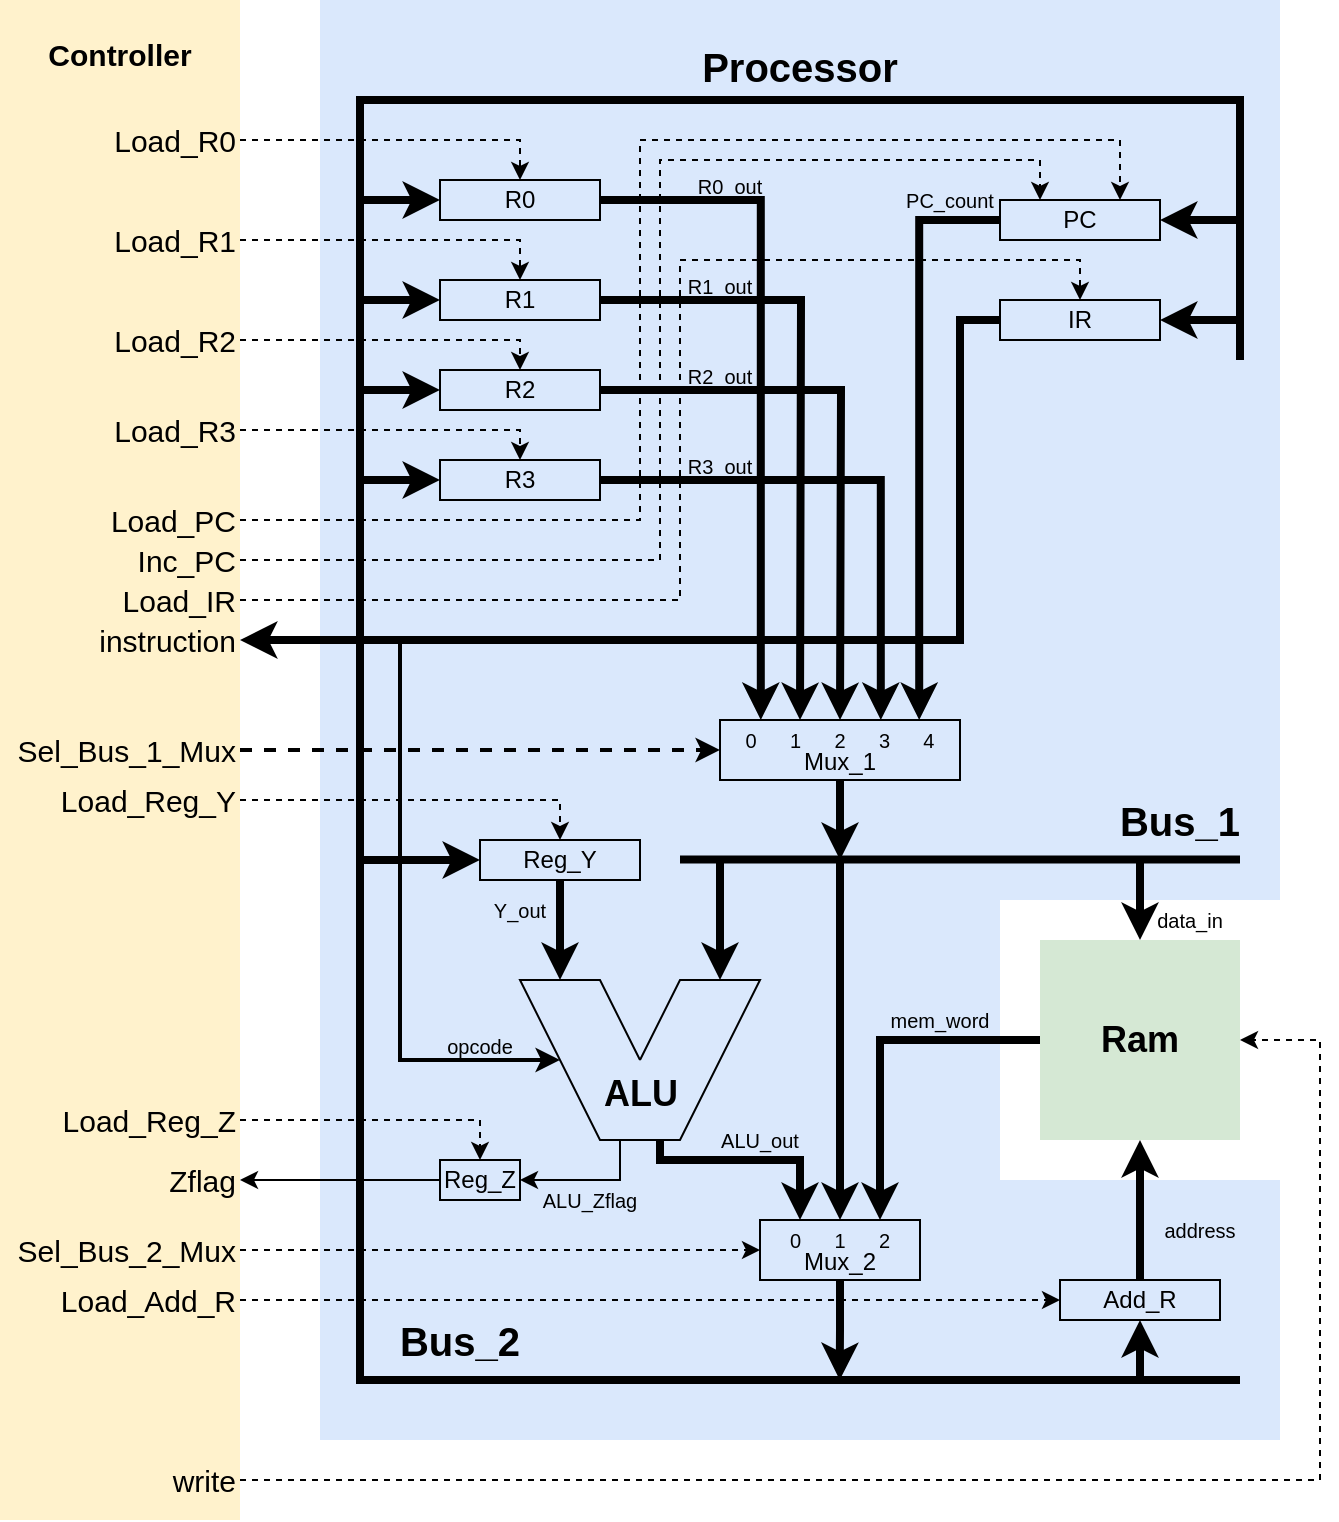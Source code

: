 <mxfile version="20.8.16" type="device"><diagram id="C5RBs43oDa-KdzZeNtuy" name="Page-1"><mxGraphModel dx="1235" dy="656" grid="1" gridSize="10" guides="1" tooltips="1" connect="1" arrows="1" fold="1" page="1" pageScale="1" pageWidth="1600" pageHeight="900" background="none" math="0" shadow="0"><root><mxCell id="WIyWlLk6GJQsqaUBKTNV-0"/><mxCell id="WIyWlLk6GJQsqaUBKTNV-1" parent="WIyWlLk6GJQsqaUBKTNV-0"/><mxCell id="A9l4l_Ei3lKj5lMJyXT7-0" value="&lt;h2&gt;&lt;font style=&quot;font-size: 20px;&quot;&gt;Processor&lt;/font&gt;&lt;/h2&gt;" style="rounded=0;whiteSpace=wrap;html=1;strokeColor=none;fillColor=#dae8fc;verticalAlign=top;align=center;container=0;" parent="WIyWlLk6GJQsqaUBKTNV-1" vertex="1"><mxGeometry x="200" y="80" width="480" height="720" as="geometry"/></mxCell><mxCell id="A9l4l_Ei3lKj5lMJyXT7-1" value="&lt;h2 style=&quot;font-size: 15px;&quot;&gt;&lt;font style=&quot;font-size: 15px;&quot;&gt;Controller&lt;/font&gt;&lt;/h2&gt;" style="rounded=0;whiteSpace=wrap;html=1;fillColor=#fff2cc;strokeColor=none;verticalAlign=top;container=0;fontSize=15;" parent="WIyWlLk6GJQsqaUBKTNV-1" vertex="1"><mxGeometry x="40" y="80" width="120" height="760" as="geometry"/></mxCell><mxCell id="A9l4l_Ei3lKj5lMJyXT7-3" value="Load_R0" style="text;html=1;align=right;verticalAlign=middle;whiteSpace=wrap;rounded=0;container=0;fontSize=15;" parent="WIyWlLk6GJQsqaUBKTNV-1" vertex="1"><mxGeometry x="90" y="140" width="70" height="20" as="geometry"/></mxCell><mxCell id="A9l4l_Ei3lKj5lMJyXT7-5" value="Load_R1" style="text;html=1;strokeColor=none;fillColor=none;align=right;verticalAlign=middle;whiteSpace=wrap;rounded=0;container=0;fontSize=15;" parent="WIyWlLk6GJQsqaUBKTNV-1" vertex="1"><mxGeometry x="90" y="190" width="70" height="20" as="geometry"/></mxCell><mxCell id="A9l4l_Ei3lKj5lMJyXT7-7" value="Load_R2" style="text;html=1;strokeColor=none;fillColor=none;align=right;verticalAlign=middle;whiteSpace=wrap;rounded=0;container=0;fontSize=15;" parent="WIyWlLk6GJQsqaUBKTNV-1" vertex="1"><mxGeometry x="90" y="240" width="70" height="20" as="geometry"/></mxCell><mxCell id="A9l4l_Ei3lKj5lMJyXT7-9" value="Load_R3" style="text;html=1;strokeColor=none;fillColor=none;align=right;verticalAlign=middle;whiteSpace=wrap;rounded=0;container=0;fontSize=15;" parent="WIyWlLk6GJQsqaUBKTNV-1" vertex="1"><mxGeometry x="90" y="285" width="70" height="20" as="geometry"/></mxCell><mxCell id="A9l4l_Ei3lKj5lMJyXT7-11" value="Load_PC" style="text;html=1;strokeColor=none;fillColor=none;align=right;verticalAlign=middle;whiteSpace=wrap;rounded=0;container=0;fontSize=15;" parent="WIyWlLk6GJQsqaUBKTNV-1" vertex="1"><mxGeometry x="90" y="330" width="70" height="20" as="geometry"/></mxCell><mxCell id="A9l4l_Ei3lKj5lMJyXT7-13" value="Inc_PC" style="text;html=1;strokeColor=none;fillColor=none;align=right;verticalAlign=middle;whiteSpace=wrap;rounded=0;container=0;fontSize=15;" parent="WIyWlLk6GJQsqaUBKTNV-1" vertex="1"><mxGeometry x="90" y="350" width="70" height="20" as="geometry"/></mxCell><mxCell id="A9l4l_Ei3lKj5lMJyXT7-15" value="Load_IR" style="text;html=1;strokeColor=none;fillColor=none;align=right;verticalAlign=middle;whiteSpace=wrap;rounded=0;container=0;fontSize=15;" parent="WIyWlLk6GJQsqaUBKTNV-1" vertex="1"><mxGeometry x="90" y="370" width="70" height="20" as="geometry"/></mxCell><mxCell id="A9l4l_Ei3lKj5lMJyXT7-16" value="instruction" style="text;html=1;strokeColor=none;fillColor=none;align=right;verticalAlign=middle;whiteSpace=wrap;rounded=0;container=0;fontSize=15;" parent="WIyWlLk6GJQsqaUBKTNV-1" vertex="1"><mxGeometry x="80" y="390" width="80" height="20" as="geometry"/></mxCell><mxCell id="A9l4l_Ei3lKj5lMJyXT7-18" value="Sel_Bus_1_Mux" style="text;html=1;align=right;verticalAlign=middle;whiteSpace=wrap;rounded=0;container=0;fontSize=15;" parent="WIyWlLk6GJQsqaUBKTNV-1" vertex="1"><mxGeometry x="40" y="445" width="120" height="20" as="geometry"/></mxCell><mxCell id="A9l4l_Ei3lKj5lMJyXT7-20" value="Load_Reg_Y" style="text;html=1;strokeColor=none;fillColor=none;align=right;verticalAlign=middle;whiteSpace=wrap;rounded=0;container=0;fontSize=15;" parent="WIyWlLk6GJQsqaUBKTNV-1" vertex="1"><mxGeometry x="60" y="470" width="100" height="20" as="geometry"/></mxCell><mxCell id="A9l4l_Ei3lKj5lMJyXT7-21" value="Zflag" style="text;html=1;strokeColor=none;fillColor=none;align=right;verticalAlign=middle;whiteSpace=wrap;rounded=0;container=0;fontSize=15;" parent="WIyWlLk6GJQsqaUBKTNV-1" vertex="1"><mxGeometry x="120" y="660" width="40" height="20" as="geometry"/></mxCell><mxCell id="A9l4l_Ei3lKj5lMJyXT7-23" value="Sel_Bus_2_Mux" style="text;html=1;align=right;verticalAlign=middle;whiteSpace=wrap;rounded=0;container=0;fontSize=15;" parent="WIyWlLk6GJQsqaUBKTNV-1" vertex="1"><mxGeometry x="40" y="695" width="120" height="20" as="geometry"/></mxCell><mxCell id="A9l4l_Ei3lKj5lMJyXT7-25" value="Load_Add_R" style="text;html=1;strokeColor=none;fillColor=none;align=right;verticalAlign=middle;whiteSpace=wrap;rounded=0;container=0;fontSize=15;" parent="WIyWlLk6GJQsqaUBKTNV-1" vertex="1"><mxGeometry x="60" y="720" width="100" height="20" as="geometry"/></mxCell><mxCell id="A9l4l_Ei3lKj5lMJyXT7-26" value="write" style="text;html=1;strokeColor=none;fillColor=none;align=right;verticalAlign=middle;whiteSpace=wrap;rounded=0;container=0;fontSize=15;" parent="WIyWlLk6GJQsqaUBKTNV-1" vertex="1"><mxGeometry x="120" y="810" width="40" height="20" as="geometry"/></mxCell><mxCell id="A9l4l_Ei3lKj5lMJyXT7-28" value="R1" style="rounded=0;whiteSpace=wrap;html=1;fillColor=none;container=0;" parent="WIyWlLk6GJQsqaUBKTNV-1" vertex="1"><mxGeometry x="260" y="220" width="80" height="20" as="geometry"/></mxCell><mxCell id="A9l4l_Ei3lKj5lMJyXT7-4" style="edgeStyle=orthogonalEdgeStyle;rounded=0;orthogonalLoop=1;jettySize=auto;html=1;entryX=0.5;entryY=0;entryDx=0;entryDy=0;strokeWidth=1;exitX=1;exitY=0.5;exitDx=0;exitDy=0;dashed=1;" parent="WIyWlLk6GJQsqaUBKTNV-1" source="A9l4l_Ei3lKj5lMJyXT7-5" target="A9l4l_Ei3lKj5lMJyXT7-28" edge="1"><mxGeometry relative="1" as="geometry"><Array as="points"><mxPoint x="160" y="200"/><mxPoint x="300" y="200"/></Array></mxGeometry></mxCell><mxCell id="A9l4l_Ei3lKj5lMJyXT7-30" value="R0" style="rounded=0;whiteSpace=wrap;html=1;fillColor=none;container=0;" parent="WIyWlLk6GJQsqaUBKTNV-1" vertex="1"><mxGeometry x="260" y="170" width="80" height="20" as="geometry"/></mxCell><mxCell id="A9l4l_Ei3lKj5lMJyXT7-2" style="edgeStyle=orthogonalEdgeStyle;rounded=0;orthogonalLoop=1;jettySize=auto;html=1;entryX=0.5;entryY=0;entryDx=0;entryDy=0;strokeWidth=1;exitX=1;exitY=0.5;exitDx=0;exitDy=0;dashed=1;" parent="WIyWlLk6GJQsqaUBKTNV-1" source="A9l4l_Ei3lKj5lMJyXT7-3" target="A9l4l_Ei3lKj5lMJyXT7-30" edge="1"><mxGeometry relative="1" as="geometry"><Array as="points"><mxPoint x="300" y="150"/></Array></mxGeometry></mxCell><mxCell id="A9l4l_Ei3lKj5lMJyXT7-32" value="R2" style="rounded=0;whiteSpace=wrap;html=1;fillColor=none;container=0;" parent="WIyWlLk6GJQsqaUBKTNV-1" vertex="1"><mxGeometry x="260" y="265" width="80" height="20" as="geometry"/></mxCell><mxCell id="A9l4l_Ei3lKj5lMJyXT7-6" style="edgeStyle=orthogonalEdgeStyle;rounded=0;orthogonalLoop=1;jettySize=auto;html=1;entryX=0.5;entryY=0;entryDx=0;entryDy=0;strokeWidth=1;dashed=1;" parent="WIyWlLk6GJQsqaUBKTNV-1" source="A9l4l_Ei3lKj5lMJyXT7-7" target="A9l4l_Ei3lKj5lMJyXT7-32" edge="1"><mxGeometry relative="1" as="geometry"><Array as="points"><mxPoint x="300" y="250"/></Array></mxGeometry></mxCell><mxCell id="A9l4l_Ei3lKj5lMJyXT7-34" value="R3" style="rounded=0;whiteSpace=wrap;html=1;fillColor=none;container=0;" parent="WIyWlLk6GJQsqaUBKTNV-1" vertex="1"><mxGeometry x="260" y="310" width="80" height="20" as="geometry"/></mxCell><mxCell id="A9l4l_Ei3lKj5lMJyXT7-8" style="edgeStyle=orthogonalEdgeStyle;rounded=0;orthogonalLoop=1;jettySize=auto;html=1;entryX=0.5;entryY=0;entryDx=0;entryDy=0;strokeWidth=1;dashed=1;" parent="WIyWlLk6GJQsqaUBKTNV-1" source="A9l4l_Ei3lKj5lMJyXT7-9" target="A9l4l_Ei3lKj5lMJyXT7-34" edge="1"><mxGeometry relative="1" as="geometry"><Array as="points"><mxPoint x="300" y="295"/></Array></mxGeometry></mxCell><mxCell id="A9l4l_Ei3lKj5lMJyXT7-35" value="" style="endArrow=none;html=1;rounded=0;strokeWidth=4;fillColor=#f8cecc;strokeColor=#000000;fontSize=16;fontFamily=Courier New;fontColor=#FF3333;" parent="WIyWlLk6GJQsqaUBKTNV-1" edge="1"><mxGeometry width="50" height="50" relative="1" as="geometry"><mxPoint x="660" y="260" as="sourcePoint"/><mxPoint x="660" y="770" as="targetPoint"/><Array as="points"><mxPoint x="660" y="130"/><mxPoint x="300" y="130"/><mxPoint x="220" y="130"/><mxPoint x="220" y="770"/></Array></mxGeometry></mxCell><mxCell id="A9l4l_Ei3lKj5lMJyXT7-36" value="" style="endArrow=classic;html=1;rounded=0;strokeWidth=4;entryX=0;entryY=0.5;entryDx=0;entryDy=0;" parent="WIyWlLk6GJQsqaUBKTNV-1" target="A9l4l_Ei3lKj5lMJyXT7-30" edge="1"><mxGeometry width="50" height="50" relative="1" as="geometry"><mxPoint x="220" y="180" as="sourcePoint"/><mxPoint x="250" y="150" as="targetPoint"/></mxGeometry></mxCell><mxCell id="A9l4l_Ei3lKj5lMJyXT7-37" value="" style="endArrow=classic;html=1;rounded=0;strokeWidth=4;entryX=0;entryY=0.5;entryDx=0;entryDy=0;" parent="WIyWlLk6GJQsqaUBKTNV-1" target="A9l4l_Ei3lKj5lMJyXT7-28" edge="1"><mxGeometry width="50" height="50" relative="1" as="geometry"><mxPoint x="220" y="230" as="sourcePoint"/><mxPoint x="230" y="230" as="targetPoint"/></mxGeometry></mxCell><mxCell id="A9l4l_Ei3lKj5lMJyXT7-38" value="" style="endArrow=classic;html=1;rounded=0;strokeWidth=4;entryX=0;entryY=0.5;entryDx=0;entryDy=0;" parent="WIyWlLk6GJQsqaUBKTNV-1" target="A9l4l_Ei3lKj5lMJyXT7-32" edge="1"><mxGeometry width="50" height="50" relative="1" as="geometry"><mxPoint x="220" y="275" as="sourcePoint"/><mxPoint x="240" y="250" as="targetPoint"/></mxGeometry></mxCell><mxCell id="A9l4l_Ei3lKj5lMJyXT7-39" value="" style="endArrow=classic;html=1;rounded=0;strokeWidth=4;entryX=0;entryY=0.5;entryDx=0;entryDy=0;" parent="WIyWlLk6GJQsqaUBKTNV-1" target="A9l4l_Ei3lKj5lMJyXT7-34" edge="1"><mxGeometry width="50" height="50" relative="1" as="geometry"><mxPoint x="220" y="320" as="sourcePoint"/><mxPoint x="210" y="400" as="targetPoint"/></mxGeometry></mxCell><mxCell id="A9l4l_Ei3lKj5lMJyXT7-40" value="" style="endArrow=none;html=1;rounded=0;strokeWidth=1;" parent="WIyWlLk6GJQsqaUBKTNV-1" edge="1"><mxGeometry width="50" height="50" relative="1" as="geometry"><mxPoint x="360" y="610" as="sourcePoint"/><mxPoint x="360" y="610" as="targetPoint"/><Array as="points"><mxPoint x="340" y="570"/><mxPoint x="300" y="570"/><mxPoint x="340" y="650"/><mxPoint x="360" y="650"/><mxPoint x="360" y="650"/><mxPoint x="380" y="650"/><mxPoint x="420" y="570"/><mxPoint x="380" y="570"/></Array></mxGeometry></mxCell><mxCell id="A9l4l_Ei3lKj5lMJyXT7-42" value="" style="rounded=0;whiteSpace=wrap;html=1;fillColor=none;container=0;" parent="WIyWlLk6GJQsqaUBKTNV-1" vertex="1"><mxGeometry x="540" y="180" width="80" height="20" as="geometry"/></mxCell><mxCell id="A9l4l_Ei3lKj5lMJyXT7-43" value="" style="endArrow=classic;html=1;rounded=0;strokeWidth=4;entryX=1;entryY=0.5;entryDx=0;entryDy=0;" parent="WIyWlLk6GJQsqaUBKTNV-1" target="A9l4l_Ei3lKj5lMJyXT7-42" edge="1"><mxGeometry width="50" height="50" relative="1" as="geometry"><mxPoint x="660" y="190" as="sourcePoint"/><mxPoint x="580" y="190" as="targetPoint"/></mxGeometry></mxCell><mxCell id="A9l4l_Ei3lKj5lMJyXT7-45" value="PC" style="rounded=0;whiteSpace=wrap;html=1;container=0;fillColor=none;" parent="WIyWlLk6GJQsqaUBKTNV-1" vertex="1"><mxGeometry x="540" y="180" width="80" height="20" as="geometry"/></mxCell><mxCell id="A9l4l_Ei3lKj5lMJyXT7-10" style="edgeStyle=orthogonalEdgeStyle;rounded=0;orthogonalLoop=1;jettySize=auto;html=1;entryX=0.75;entryY=0;entryDx=0;entryDy=0;strokeWidth=1;endArrow=classic;endFill=1;dashed=1;exitX=1;exitY=0.5;exitDx=0;exitDy=0;" parent="WIyWlLk6GJQsqaUBKTNV-1" source="A9l4l_Ei3lKj5lMJyXT7-11" target="A9l4l_Ei3lKj5lMJyXT7-45" edge="1"><mxGeometry relative="1" as="geometry"><Array as="points"><mxPoint x="360" y="340"/><mxPoint x="360" y="150"/><mxPoint x="600" y="150"/></Array></mxGeometry></mxCell><mxCell id="A9l4l_Ei3lKj5lMJyXT7-12" style="edgeStyle=orthogonalEdgeStyle;rounded=0;orthogonalLoop=1;jettySize=auto;html=1;entryX=0.25;entryY=0;entryDx=0;entryDy=0;dashed=1;strokeWidth=1;endArrow=classic;endFill=1;exitX=1;exitY=0.5;exitDx=0;exitDy=0;strokeColor=#000000;" parent="WIyWlLk6GJQsqaUBKTNV-1" source="A9l4l_Ei3lKj5lMJyXT7-13" target="A9l4l_Ei3lKj5lMJyXT7-45" edge="1"><mxGeometry relative="1" as="geometry"><Array as="points"><mxPoint x="370" y="360"/><mxPoint x="370" y="160"/><mxPoint x="560" y="160"/></Array></mxGeometry></mxCell><mxCell id="A9l4l_Ei3lKj5lMJyXT7-46" value="" style="rounded=0;whiteSpace=wrap;html=1;fillColor=none;container=0;" parent="WIyWlLk6GJQsqaUBKTNV-1" vertex="1"><mxGeometry x="540" y="230" width="80" height="20" as="geometry"/></mxCell><mxCell id="A9l4l_Ei3lKj5lMJyXT7-47" value="" style="endArrow=classic;html=1;rounded=0;strokeWidth=4;entryX=1;entryY=0.5;entryDx=0;entryDy=0;fillColor=#e51400;strokeColor=#000000;" parent="WIyWlLk6GJQsqaUBKTNV-1" target="A9l4l_Ei3lKj5lMJyXT7-46" edge="1"><mxGeometry width="50" height="50" relative="1" as="geometry"><mxPoint x="660" y="240" as="sourcePoint"/><mxPoint x="580" y="240" as="targetPoint"/></mxGeometry></mxCell><mxCell id="A9l4l_Ei3lKj5lMJyXT7-48" style="edgeStyle=orthogonalEdgeStyle;rounded=0;orthogonalLoop=1;jettySize=auto;html=1;strokeWidth=4;endArrow=classic;endFill=1;exitX=0;exitY=0.5;exitDx=0;exitDy=0;entryX=1;entryY=0.5;entryDx=0;entryDy=0;fillColor=#e51400;strokeColor=#000000;" parent="WIyWlLk6GJQsqaUBKTNV-1" source="A9l4l_Ei3lKj5lMJyXT7-49" target="A9l4l_Ei3lKj5lMJyXT7-16" edge="1"><mxGeometry relative="1" as="geometry"><mxPoint x="180" y="450" as="targetPoint"/><Array as="points"><mxPoint x="520" y="240"/><mxPoint x="520" y="400"/></Array></mxGeometry></mxCell><mxCell id="A9l4l_Ei3lKj5lMJyXT7-49" value="IR" style="rounded=0;whiteSpace=wrap;html=1;fillColor=none;container=0;strokeColor=default;" parent="WIyWlLk6GJQsqaUBKTNV-1" vertex="1"><mxGeometry x="540" y="230" width="80" height="20" as="geometry"/></mxCell><mxCell id="A9l4l_Ei3lKj5lMJyXT7-14" style="edgeStyle=orthogonalEdgeStyle;rounded=0;orthogonalLoop=1;jettySize=auto;html=1;entryX=0.5;entryY=0;entryDx=0;entryDy=0;strokeWidth=1;endArrow=classic;endFill=1;dashed=1;strokeColor=#000000;" parent="WIyWlLk6GJQsqaUBKTNV-1" source="A9l4l_Ei3lKj5lMJyXT7-15" target="A9l4l_Ei3lKj5lMJyXT7-49" edge="1"><mxGeometry relative="1" as="geometry"><Array as="points"><mxPoint x="380" y="380"/><mxPoint x="380" y="210"/><mxPoint x="580" y="210"/></Array></mxGeometry></mxCell><mxCell id="A9l4l_Ei3lKj5lMJyXT7-50" style="edgeStyle=orthogonalEdgeStyle;rounded=0;orthogonalLoop=1;jettySize=auto;html=1;strokeWidth=4;endArrow=classic;endFill=1;fillColor=#f8cecc;strokeColor=#000000;" parent="WIyWlLk6GJQsqaUBKTNV-1" source="A9l4l_Ei3lKj5lMJyXT7-51" edge="1"><mxGeometry relative="1" as="geometry"><mxPoint x="460" y="510" as="targetPoint"/></mxGeometry></mxCell><mxCell id="A9l4l_Ei3lKj5lMJyXT7-51" value="Mux_1" style="rounded=0;whiteSpace=wrap;html=1;fillColor=none;points=[[0,0,0,0,0],[0,0.25,0,0,0],[0,0.5,0,0,0],[0,0.75,0,0,0],[0,1,0,0,0],[0.17,0,0,0,0],[0.25,1,0,0,0],[0.33,0,0,0,0],[0.5,0,0,0,0],[0.5,1,0,0,0],[0.67,0,0,0,0],[0.75,1,0,0,0],[0.83,0,0,0,0],[1,0,0,0,0],[1,0.25,0,0,0],[1,0.5,0,0,0],[1,0.75,0,0,0],[1,1,0,0,0]];verticalAlign=bottom;container=0;" parent="WIyWlLk6GJQsqaUBKTNV-1" vertex="1"><mxGeometry x="400" y="440" width="120" height="30" as="geometry"/></mxCell><mxCell id="A9l4l_Ei3lKj5lMJyXT7-17" style="edgeStyle=orthogonalEdgeStyle;rounded=0;orthogonalLoop=1;jettySize=auto;html=1;strokeWidth=2;endArrow=classic;endFill=1;dashed=1;fillColor=#e51400;strokeColor=default;" parent="WIyWlLk6GJQsqaUBKTNV-1" source="A9l4l_Ei3lKj5lMJyXT7-18" target="A9l4l_Ei3lKj5lMJyXT7-51" edge="1"><mxGeometry relative="1" as="geometry"/></mxCell><mxCell id="A9l4l_Ei3lKj5lMJyXT7-27" style="edgeStyle=orthogonalEdgeStyle;rounded=0;orthogonalLoop=1;jettySize=auto;html=1;strokeWidth=4;" parent="WIyWlLk6GJQsqaUBKTNV-1" source="A9l4l_Ei3lKj5lMJyXT7-28" edge="1"><mxGeometry relative="1" as="geometry"><mxPoint x="440" y="440" as="targetPoint"/></mxGeometry></mxCell><mxCell id="A9l4l_Ei3lKj5lMJyXT7-29" style="edgeStyle=orthogonalEdgeStyle;rounded=0;orthogonalLoop=1;jettySize=auto;html=1;entryX=0.17;entryY=0;entryDx=0;entryDy=0;entryPerimeter=0;strokeWidth=4;" parent="WIyWlLk6GJQsqaUBKTNV-1" source="A9l4l_Ei3lKj5lMJyXT7-30" target="A9l4l_Ei3lKj5lMJyXT7-51" edge="1"><mxGeometry relative="1" as="geometry"><mxPoint x="420.7" y="440.38" as="targetPoint"/></mxGeometry></mxCell><mxCell id="A9l4l_Ei3lKj5lMJyXT7-31" style="edgeStyle=orthogonalEdgeStyle;rounded=0;orthogonalLoop=1;jettySize=auto;html=1;strokeWidth=4;" parent="WIyWlLk6GJQsqaUBKTNV-1" source="A9l4l_Ei3lKj5lMJyXT7-32" edge="1"><mxGeometry relative="1" as="geometry"><mxPoint x="460" y="440" as="targetPoint"/></mxGeometry></mxCell><mxCell id="A9l4l_Ei3lKj5lMJyXT7-33" style="edgeStyle=orthogonalEdgeStyle;rounded=0;orthogonalLoop=1;jettySize=auto;html=1;entryX=0.67;entryY=0;entryDx=0;entryDy=0;strokeWidth=4;entryPerimeter=0;" parent="WIyWlLk6GJQsqaUBKTNV-1" source="A9l4l_Ei3lKj5lMJyXT7-34" target="A9l4l_Ei3lKj5lMJyXT7-51" edge="1"><mxGeometry relative="1" as="geometry"><mxPoint x="485" y="440" as="targetPoint"/></mxGeometry></mxCell><mxCell id="A9l4l_Ei3lKj5lMJyXT7-44" style="edgeStyle=orthogonalEdgeStyle;rounded=0;orthogonalLoop=1;jettySize=auto;html=1;entryX=0.83;entryY=0;entryDx=0;entryDy=0;entryPerimeter=0;strokeWidth=4;fillColor=#f8cecc;strokeColor=#000000;" parent="WIyWlLk6GJQsqaUBKTNV-1" source="A9l4l_Ei3lKj5lMJyXT7-45" target="A9l4l_Ei3lKj5lMJyXT7-51" edge="1"><mxGeometry relative="1" as="geometry"/></mxCell><mxCell id="A9l4l_Ei3lKj5lMJyXT7-89" style="edgeStyle=orthogonalEdgeStyle;rounded=0;orthogonalLoop=1;jettySize=auto;html=1;exitX=0.5;exitY=1;exitDx=0;exitDy=0;strokeWidth=4;fillColor=#f8cecc;strokeColor=#000000;" parent="WIyWlLk6GJQsqaUBKTNV-1" source="A9l4l_Ei3lKj5lMJyXT7-52" edge="1"><mxGeometry relative="1" as="geometry"><mxPoint x="459.846" y="770" as="targetPoint"/></mxGeometry></mxCell><mxCell id="A9l4l_Ei3lKj5lMJyXT7-52" value="Mux_2" style="rounded=0;whiteSpace=wrap;html=1;fillColor=none;verticalAlign=bottom;container=0;" parent="WIyWlLk6GJQsqaUBKTNV-1" vertex="1"><mxGeometry x="420" y="690" width="80" height="30" as="geometry"/></mxCell><mxCell id="A9l4l_Ei3lKj5lMJyXT7-22" style="edgeStyle=orthogonalEdgeStyle;rounded=0;orthogonalLoop=1;jettySize=auto;html=1;entryX=0;entryY=0.5;entryDx=0;entryDy=0;dashed=1;strokeWidth=1;endArrow=classic;endFill=1;fillColor=#e51400;strokeColor=#000000;" parent="WIyWlLk6GJQsqaUBKTNV-1" source="A9l4l_Ei3lKj5lMJyXT7-23" target="A9l4l_Ei3lKj5lMJyXT7-52" edge="1"><mxGeometry relative="1" as="geometry"/></mxCell><mxCell id="A9l4l_Ei3lKj5lMJyXT7-53" style="edgeStyle=orthogonalEdgeStyle;rounded=0;orthogonalLoop=1;jettySize=auto;html=1;strokeWidth=4;endArrow=classic;endFill=1;" parent="WIyWlLk6GJQsqaUBKTNV-1" source="A9l4l_Ei3lKj5lMJyXT7-54" edge="1"><mxGeometry relative="1" as="geometry"><mxPoint x="320" y="570" as="targetPoint"/><Array as="points"><mxPoint x="320" y="570"/></Array></mxGeometry></mxCell><mxCell id="A9l4l_Ei3lKj5lMJyXT7-54" value="Reg_Y" style="rounded=0;whiteSpace=wrap;html=1;fillColor=none;container=0;" parent="WIyWlLk6GJQsqaUBKTNV-1" vertex="1"><mxGeometry x="280" y="500" width="80" height="20" as="geometry"/></mxCell><mxCell id="A9l4l_Ei3lKj5lMJyXT7-19" style="edgeStyle=orthogonalEdgeStyle;rounded=0;orthogonalLoop=1;jettySize=auto;html=1;entryX=0.5;entryY=0;entryDx=0;entryDy=0;dashed=1;strokeWidth=1;endArrow=classic;endFill=1;" parent="WIyWlLk6GJQsqaUBKTNV-1" source="A9l4l_Ei3lKj5lMJyXT7-20" target="A9l4l_Ei3lKj5lMJyXT7-54" edge="1"><mxGeometry relative="1" as="geometry"/></mxCell><mxCell id="A9l4l_Ei3lKj5lMJyXT7-55" value="" style="endArrow=classic;html=1;rounded=0;strokeWidth=2;fillColor=#e51400;strokeColor=#000000;" parent="WIyWlLk6GJQsqaUBKTNV-1" edge="1"><mxGeometry width="50" height="50" relative="1" as="geometry"><mxPoint x="240" y="400" as="sourcePoint"/><mxPoint x="320" y="610" as="targetPoint"/><Array as="points"><mxPoint x="240" y="610"/></Array></mxGeometry></mxCell><mxCell id="A9l4l_Ei3lKj5lMJyXT7-56" value="" style="endArrow=classic;html=1;rounded=0;strokeWidth=4;" parent="WIyWlLk6GJQsqaUBKTNV-1" edge="1"><mxGeometry width="50" height="50" relative="1" as="geometry"><mxPoint x="400" y="510" as="sourcePoint"/><mxPoint x="400" y="570" as="targetPoint"/></mxGeometry></mxCell><mxCell id="A9l4l_Ei3lKj5lMJyXT7-57" value="" style="endArrow=classic;html=1;rounded=0;strokeWidth=4;entryX=0;entryY=0.5;entryDx=0;entryDy=0;" parent="WIyWlLk6GJQsqaUBKTNV-1" target="A9l4l_Ei3lKj5lMJyXT7-54" edge="1"><mxGeometry width="50" height="50" relative="1" as="geometry"><mxPoint x="220" y="510" as="sourcePoint"/><mxPoint x="300" y="490" as="targetPoint"/></mxGeometry></mxCell><mxCell id="A9l4l_Ei3lKj5lMJyXT7-58" style="edgeStyle=orthogonalEdgeStyle;rounded=0;orthogonalLoop=1;jettySize=auto;html=1;entryX=1;entryY=0.5;entryDx=0;entryDy=0;strokeWidth=1;endArrow=classic;endFill=1;" parent="WIyWlLk6GJQsqaUBKTNV-1" source="A9l4l_Ei3lKj5lMJyXT7-59" target="A9l4l_Ei3lKj5lMJyXT7-21" edge="1"><mxGeometry relative="1" as="geometry"/></mxCell><mxCell id="A9l4l_Ei3lKj5lMJyXT7-59" value="Reg_Z" style="rounded=0;whiteSpace=wrap;html=1;fillColor=none;container=0;" parent="WIyWlLk6GJQsqaUBKTNV-1" vertex="1"><mxGeometry x="260" y="660" width="40" height="20" as="geometry"/></mxCell><mxCell id="A9l4l_Ei3lKj5lMJyXT7-60" value="Add_R" style="rounded=0;whiteSpace=wrap;html=1;container=0;fillColor=none;" parent="WIyWlLk6GJQsqaUBKTNV-1" vertex="1"><mxGeometry x="570" y="720" width="80" height="20" as="geometry"/></mxCell><mxCell id="A9l4l_Ei3lKj5lMJyXT7-24" style="edgeStyle=orthogonalEdgeStyle;rounded=0;orthogonalLoop=1;jettySize=auto;html=1;entryX=0;entryY=0.5;entryDx=0;entryDy=0;strokeWidth=1;endArrow=classic;endFill=1;dashed=1;exitX=1;exitY=0.5;exitDx=0;exitDy=0;fillColor=#e51400;strokeColor=#000000;" parent="WIyWlLk6GJQsqaUBKTNV-1" source="A9l4l_Ei3lKj5lMJyXT7-25" target="A9l4l_Ei3lKj5lMJyXT7-60" edge="1"><mxGeometry relative="1" as="geometry"><mxPoint x="180" y="770" as="sourcePoint"/><Array as="points"><mxPoint x="230" y="730"/><mxPoint x="230" y="730"/></Array></mxGeometry></mxCell><mxCell id="A9l4l_Ei3lKj5lMJyXT7-61" style="edgeStyle=orthogonalEdgeStyle;rounded=0;orthogonalLoop=1;jettySize=auto;html=1;entryX=0.5;entryY=0;entryDx=0;entryDy=0;dashed=1;strokeWidth=1;endArrow=classic;endFill=1;" parent="WIyWlLk6GJQsqaUBKTNV-1" source="A9l4l_Ei3lKj5lMJyXT7-63" target="A9l4l_Ei3lKj5lMJyXT7-59" edge="1"><mxGeometry relative="1" as="geometry"/></mxCell><mxCell id="A9l4l_Ei3lKj5lMJyXT7-62" value="" style="whiteSpace=wrap;html=1;aspect=fixed;strokeColor=none;container=0;" parent="WIyWlLk6GJQsqaUBKTNV-1" vertex="1"><mxGeometry x="540" y="530" width="140" height="140" as="geometry"/></mxCell><mxCell id="A9l4l_Ei3lKj5lMJyXT7-63" value="Load_Reg_Z" style="text;html=1;strokeColor=none;fillColor=none;align=right;verticalAlign=middle;whiteSpace=wrap;rounded=0;container=0;fontSize=15;" parent="WIyWlLk6GJQsqaUBKTNV-1" vertex="1"><mxGeometry x="60" y="630" width="100" height="20" as="geometry"/></mxCell><mxCell id="A9l4l_Ei3lKj5lMJyXT7-64" value="" style="endArrow=classic;html=1;rounded=0;strokeWidth=1;entryX=1;entryY=0.5;entryDx=0;entryDy=0;" parent="WIyWlLk6GJQsqaUBKTNV-1" target="A9l4l_Ei3lKj5lMJyXT7-59" edge="1"><mxGeometry width="50" height="50" relative="1" as="geometry"><mxPoint x="350" y="650" as="sourcePoint"/><mxPoint x="360" y="620" as="targetPoint"/><Array as="points"><mxPoint x="350" y="670"/></Array></mxGeometry></mxCell><mxCell id="A9l4l_Ei3lKj5lMJyXT7-65" value="" style="endArrow=classic;html=1;rounded=0;strokeWidth=4;entryX=0.25;entryY=0;entryDx=0;entryDy=0;" parent="WIyWlLk6GJQsqaUBKTNV-1" target="A9l4l_Ei3lKj5lMJyXT7-52" edge="1"><mxGeometry width="50" height="50" relative="1" as="geometry"><mxPoint x="370" y="650" as="sourcePoint"/><mxPoint x="460" y="680" as="targetPoint"/><Array as="points"><mxPoint x="370" y="660"/><mxPoint x="410" y="660"/><mxPoint x="440" y="660"/></Array></mxGeometry></mxCell><mxCell id="A9l4l_Ei3lKj5lMJyXT7-66" value="" style="endArrow=classic;html=1;rounded=0;strokeWidth=4;entryX=0.5;entryY=0;entryDx=0;entryDy=0;fillColor=#f8cecc;strokeColor=#000000;" parent="WIyWlLk6GJQsqaUBKTNV-1" target="A9l4l_Ei3lKj5lMJyXT7-52" edge="1"><mxGeometry width="50" height="50" relative="1" as="geometry"><mxPoint x="460" y="510" as="sourcePoint"/><mxPoint x="420" y="540" as="targetPoint"/><Array as="points"><mxPoint x="460" y="590"/></Array></mxGeometry></mxCell><mxCell id="A9l4l_Ei3lKj5lMJyXT7-67" style="edgeStyle=orthogonalEdgeStyle;rounded=0;orthogonalLoop=1;jettySize=auto;html=1;exitX=0;exitY=0.5;exitDx=0;exitDy=0;entryX=0.75;entryY=0;entryDx=0;entryDy=0;strokeWidth=4;endArrow=classic;endFill=1;fillColor=#e51400;strokeColor=#000000;" parent="WIyWlLk6GJQsqaUBKTNV-1" source="A9l4l_Ei3lKj5lMJyXT7-68" target="A9l4l_Ei3lKj5lMJyXT7-52" edge="1"><mxGeometry relative="1" as="geometry"/></mxCell><mxCell id="A9l4l_Ei3lKj5lMJyXT7-68" value="&lt;h2&gt;Ram&lt;/h2&gt;" style="whiteSpace=wrap;html=1;aspect=fixed;fillColor=#d5e8d4;strokeColor=none;container=0;" parent="WIyWlLk6GJQsqaUBKTNV-1" vertex="1"><mxGeometry x="560" y="550" width="100" height="100" as="geometry"/></mxCell><mxCell id="A9l4l_Ei3lKj5lMJyXT7-69" style="edgeStyle=orthogonalEdgeStyle;rounded=0;orthogonalLoop=1;jettySize=auto;html=1;entryX=0.5;entryY=1;entryDx=0;entryDy=0;strokeWidth=4;endArrow=classic;endFill=1;fillColor=#e51400;strokeColor=default;" parent="WIyWlLk6GJQsqaUBKTNV-1" source="A9l4l_Ei3lKj5lMJyXT7-60" target="A9l4l_Ei3lKj5lMJyXT7-68" edge="1"><mxGeometry relative="1" as="geometry"/></mxCell><mxCell id="A9l4l_Ei3lKj5lMJyXT7-70" value="" style="endArrow=classic;html=1;rounded=0;strokeWidth=4;entryX=0.5;entryY=0;entryDx=0;entryDy=0;" parent="WIyWlLk6GJQsqaUBKTNV-1" target="A9l4l_Ei3lKj5lMJyXT7-68" edge="1"><mxGeometry width="50" height="50" relative="1" as="geometry"><mxPoint x="610" y="510" as="sourcePoint"/><mxPoint x="540" y="550" as="targetPoint"/></mxGeometry></mxCell><mxCell id="A9l4l_Ei3lKj5lMJyXT7-71" style="edgeStyle=orthogonalEdgeStyle;rounded=0;orthogonalLoop=1;jettySize=auto;html=1;entryX=1;entryY=0.5;entryDx=0;entryDy=0;strokeWidth=1;endArrow=classic;endFill=1;dashed=1;exitX=1;exitY=0.5;exitDx=0;exitDy=0;" parent="WIyWlLk6GJQsqaUBKTNV-1" source="A9l4l_Ei3lKj5lMJyXT7-26" target="A9l4l_Ei3lKj5lMJyXT7-68" edge="1"><mxGeometry relative="1" as="geometry"><Array as="points"><mxPoint x="700" y="820"/><mxPoint x="700" y="600"/></Array></mxGeometry></mxCell><mxCell id="A9l4l_Ei3lKj5lMJyXT7-72" value="&lt;h4&gt;&lt;font style=&quot;font-size: 18px;&quot;&gt;ALU&lt;/font&gt;&lt;/h4&gt;" style="text;strokeColor=none;fillColor=none;html=1;fontSize=24;fontStyle=1;verticalAlign=middle;align=center;container=0;" parent="WIyWlLk6GJQsqaUBKTNV-1" vertex="1"><mxGeometry x="310" y="610" width="100" height="30" as="geometry"/></mxCell><mxCell id="A9l4l_Ei3lKj5lMJyXT7-73" value="&lt;font style=&quot;font-size: 10px;&quot;&gt;ALU_Zflag&lt;/font&gt;" style="text;html=1;strokeColor=none;fillColor=none;align=center;verticalAlign=middle;whiteSpace=wrap;rounded=0;container=0;" parent="WIyWlLk6GJQsqaUBKTNV-1" vertex="1"><mxGeometry x="310" y="670" width="50" height="20" as="geometry"/></mxCell><mxCell id="A9l4l_Ei3lKj5lMJyXT7-74" value="&lt;font style=&quot;font-size: 10px;&quot;&gt;ALU_out&lt;/font&gt;" style="text;html=1;strokeColor=none;fillColor=none;align=center;verticalAlign=middle;whiteSpace=wrap;rounded=0;container=0;" parent="WIyWlLk6GJQsqaUBKTNV-1" vertex="1"><mxGeometry x="385" y="640" width="70" height="20" as="geometry"/></mxCell><mxCell id="A9l4l_Ei3lKj5lMJyXT7-75" value="&lt;font style=&quot;font-size: 10px;&quot;&gt;mem_word&lt;/font&gt;" style="text;html=1;strokeColor=none;fillColor=none;align=center;verticalAlign=middle;whiteSpace=wrap;rounded=0;container=0;" parent="WIyWlLk6GJQsqaUBKTNV-1" vertex="1"><mxGeometry x="480" y="580" width="60" height="20" as="geometry"/></mxCell><mxCell id="A9l4l_Ei3lKj5lMJyXT7-76" value="&lt;font size=&quot;1&quot; style=&quot;&quot;&gt;&lt;b style=&quot;font-size: 20px;&quot;&gt;Bus_1&lt;/b&gt;&lt;/font&gt;" style="text;html=1;strokeColor=none;fillColor=none;align=center;verticalAlign=middle;whiteSpace=wrap;rounded=0;container=0;" parent="WIyWlLk6GJQsqaUBKTNV-1" vertex="1"><mxGeometry x="600" y="480" width="60" height="20" as="geometry"/></mxCell><mxCell id="A9l4l_Ei3lKj5lMJyXT7-77" value="&lt;font size=&quot;1&quot; style=&quot;&quot;&gt;&lt;b style=&quot;font-size: 20px;&quot;&gt;Bus_2&lt;/b&gt;&lt;/font&gt;" style="text;html=1;strokeColor=none;fillColor=none;align=center;verticalAlign=middle;whiteSpace=wrap;rounded=0;container=0;" parent="WIyWlLk6GJQsqaUBKTNV-1" vertex="1"><mxGeometry x="240" y="740" width="60" height="20" as="geometry"/></mxCell><mxCell id="A9l4l_Ei3lKj5lMJyXT7-78" value="" style="endArrow=classic;html=1;rounded=0;strokeWidth=4;fontSize=11;entryX=0.5;entryY=1;entryDx=0;entryDy=0;fillColor=#f8cecc;strokeColor=#000000;" parent="WIyWlLk6GJQsqaUBKTNV-1" target="A9l4l_Ei3lKj5lMJyXT7-60" edge="1"><mxGeometry width="50" height="50" relative="1" as="geometry"><mxPoint x="610" y="770" as="sourcePoint"/><mxPoint x="570" y="660" as="targetPoint"/></mxGeometry></mxCell><mxCell id="A9l4l_Ei3lKj5lMJyXT7-79" value="&lt;font style=&quot;font-size: 10px;&quot;&gt;address&lt;/font&gt;" style="text;html=1;strokeColor=none;fillColor=none;align=center;verticalAlign=middle;whiteSpace=wrap;rounded=0;container=0;" parent="WIyWlLk6GJQsqaUBKTNV-1" vertex="1"><mxGeometry x="620" y="690" width="40" height="10" as="geometry"/></mxCell><mxCell id="A9l4l_Ei3lKj5lMJyXT7-81" value="0&lt;span style=&quot;white-space: pre;&quot;&gt;&#9;&lt;/span&gt;1&lt;span style=&quot;white-space: pre;&quot;&gt;&#9;&lt;/span&gt;2" style="text;html=1;strokeColor=none;fillColor=none;align=center;verticalAlign=middle;whiteSpace=wrap;rounded=0;fontSize=10;container=0;" parent="WIyWlLk6GJQsqaUBKTNV-1" vertex="1"><mxGeometry x="430" y="690" width="60" height="20" as="geometry"/></mxCell><mxCell id="A9l4l_Ei3lKj5lMJyXT7-82" value="opcode" style="text;html=1;strokeColor=none;fillColor=none;align=center;verticalAlign=middle;whiteSpace=wrap;rounded=0;fontSize=10;container=0;" parent="WIyWlLk6GJQsqaUBKTNV-1" vertex="1"><mxGeometry x="250" y="590" width="60" height="25" as="geometry"/></mxCell><mxCell id="A9l4l_Ei3lKj5lMJyXT7-83" value="Y_out" style="text;html=1;strokeColor=none;fillColor=none;align=center;verticalAlign=middle;whiteSpace=wrap;rounded=0;fontSize=10;container=0;" parent="WIyWlLk6GJQsqaUBKTNV-1" vertex="1"><mxGeometry x="280" y="530" width="40" height="10" as="geometry"/></mxCell><mxCell id="A9l4l_Ei3lKj5lMJyXT7-84" value="R0_out" style="text;html=1;strokeColor=none;fillColor=none;align=center;verticalAlign=middle;whiteSpace=wrap;rounded=0;fontSize=10;container=0;" parent="WIyWlLk6GJQsqaUBKTNV-1" vertex="1"><mxGeometry x="385" y="165" width="40" height="15" as="geometry"/></mxCell><mxCell id="A9l4l_Ei3lKj5lMJyXT7-85" value="R1_out" style="text;html=1;strokeColor=none;fillColor=none;align=center;verticalAlign=middle;whiteSpace=wrap;rounded=0;fontSize=10;container=0;" parent="WIyWlLk6GJQsqaUBKTNV-1" vertex="1"><mxGeometry x="380" y="215" width="40" height="15" as="geometry"/></mxCell><mxCell id="A9l4l_Ei3lKj5lMJyXT7-86" value="R2_out" style="text;html=1;strokeColor=none;fillColor=none;align=center;verticalAlign=middle;whiteSpace=wrap;rounded=0;fontSize=10;container=0;" parent="WIyWlLk6GJQsqaUBKTNV-1" vertex="1"><mxGeometry x="380" y="260" width="40" height="15" as="geometry"/></mxCell><mxCell id="A9l4l_Ei3lKj5lMJyXT7-87" value="R3_out" style="text;html=1;strokeColor=none;fillColor=none;align=center;verticalAlign=middle;whiteSpace=wrap;rounded=0;fontSize=10;container=0;" parent="WIyWlLk6GJQsqaUBKTNV-1" vertex="1"><mxGeometry x="380" y="305" width="40" height="15" as="geometry"/></mxCell><mxCell id="A9l4l_Ei3lKj5lMJyXT7-88" value="PC_count" style="text;html=1;strokeColor=none;fillColor=none;align=center;verticalAlign=middle;whiteSpace=wrap;rounded=0;fontSize=10;container=0;" parent="WIyWlLk6GJQsqaUBKTNV-1" vertex="1"><mxGeometry x="490" y="170" width="50" height="20" as="geometry"/></mxCell><mxCell id="pPbktdd775I7mJw3TL7u-43" value="&lt;font style=&quot;font-size: 10px;&quot;&gt;data_in&lt;/font&gt;" style="text;html=1;strokeColor=none;fillColor=none;align=center;verticalAlign=middle;whiteSpace=wrap;rounded=0;container=0;" parent="WIyWlLk6GJQsqaUBKTNV-1" vertex="1"><mxGeometry x="620" y="530" width="30" height="20" as="geometry"/></mxCell><mxCell id="pPbktdd775I7mJw3TL7u-78" value="" style="endArrow=none;html=1;rounded=0;strokeColor=#000000;fontFamily=Courier New;fontSize=16;fontColor=#FF3333;strokeWidth=4;fillColor=#f8cecc;" parent="WIyWlLk6GJQsqaUBKTNV-1" edge="1"><mxGeometry width="50" height="50" relative="1" as="geometry"><mxPoint x="380" y="509.76" as="sourcePoint"/><mxPoint x="660" y="509.76" as="targetPoint"/></mxGeometry></mxCell><mxCell id="KHf_AGtKnOsjLOnNOTOn-0" value="0&lt;span style=&quot;white-space: pre;&quot;&gt;&#9;&lt;/span&gt;1&lt;span style=&quot;white-space: pre;&quot;&gt;&#9;&lt;/span&gt;2&lt;span style=&quot;white-space: pre;&quot;&gt;&#9;&lt;/span&gt;3&lt;span style=&quot;white-space: pre;&quot;&gt;&#9;&lt;/span&gt;4" style="text;html=1;strokeColor=none;fillColor=none;align=center;verticalAlign=middle;whiteSpace=wrap;rounded=0;fontSize=10;container=0;" vertex="1" parent="WIyWlLk6GJQsqaUBKTNV-1"><mxGeometry x="410" y="440" width="100" height="20" as="geometry"/></mxCell></root></mxGraphModel></diagram></mxfile>